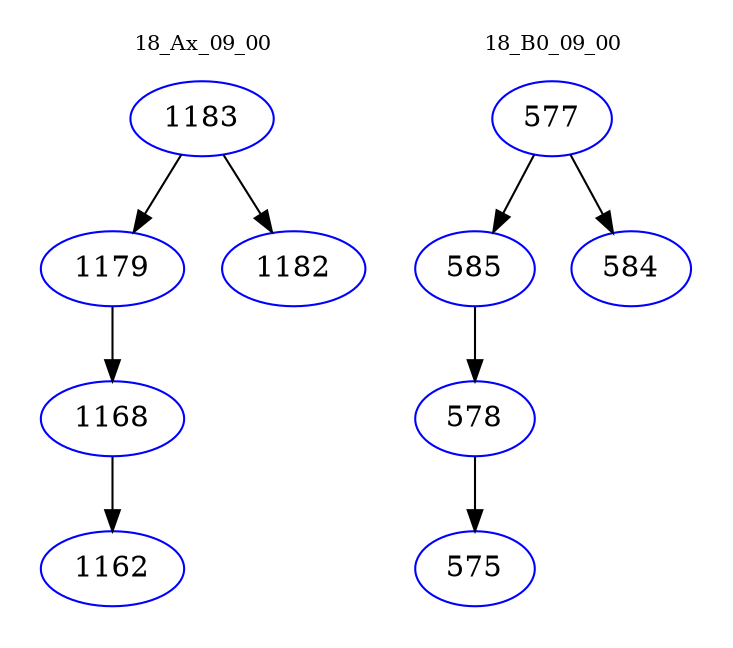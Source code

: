 digraph{
subgraph cluster_0 {
color = white
label = "18_Ax_09_00";
fontsize=10;
T0_1183 [label="1183", color="blue"]
T0_1183 -> T0_1179 [color="black"]
T0_1179 [label="1179", color="blue"]
T0_1179 -> T0_1168 [color="black"]
T0_1168 [label="1168", color="blue"]
T0_1168 -> T0_1162 [color="black"]
T0_1162 [label="1162", color="blue"]
T0_1183 -> T0_1182 [color="black"]
T0_1182 [label="1182", color="blue"]
}
subgraph cluster_1 {
color = white
label = "18_B0_09_00";
fontsize=10;
T1_577 [label="577", color="blue"]
T1_577 -> T1_585 [color="black"]
T1_585 [label="585", color="blue"]
T1_585 -> T1_578 [color="black"]
T1_578 [label="578", color="blue"]
T1_578 -> T1_575 [color="black"]
T1_575 [label="575", color="blue"]
T1_577 -> T1_584 [color="black"]
T1_584 [label="584", color="blue"]
}
}

